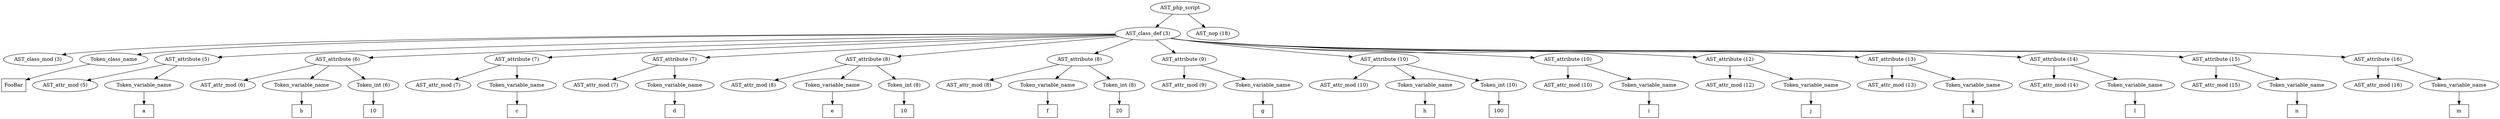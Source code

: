 /*
 * AST in dot format generated by phc -- the PHP compiler
 */

digraph AST {
node_0 [label="AST_php_script"];
node_1 [label="AST_class_def (3)"];
node_2 [label="AST_class_mod (3)"];
node_3 [label="Token_class_name"];
node_4 [label="FooBar", shape=box]
node_3 -> node_4;
node_5 [label="AST_attribute (5)"];
node_6 [label="AST_attr_mod (5)"];
node_7 [label="Token_variable_name"];
node_8 [label="a", shape=box]
node_7 -> node_8;
node_5 -> node_7;
node_5 -> node_6;
node_9 [label="AST_attribute (6)"];
node_10 [label="AST_attr_mod (6)"];
node_11 [label="Token_variable_name"];
node_12 [label="b", shape=box]
node_11 -> node_12;
node_13 [label="Token_int (6)"];
node_14 [label="10", shape=box]
node_13 -> node_14;
node_9 -> node_13;
node_9 -> node_11;
node_9 -> node_10;
node_15 [label="AST_attribute (7)"];
node_16 [label="AST_attr_mod (7)"];
node_17 [label="Token_variable_name"];
node_18 [label="c", shape=box]
node_17 -> node_18;
node_15 -> node_17;
node_15 -> node_16;
node_19 [label="AST_attribute (7)"];
node_20 [label="AST_attr_mod (7)"];
node_21 [label="Token_variable_name"];
node_22 [label="d", shape=box]
node_21 -> node_22;
node_19 -> node_21;
node_19 -> node_20;
node_23 [label="AST_attribute (8)"];
node_24 [label="AST_attr_mod (8)"];
node_25 [label="Token_variable_name"];
node_26 [label="e", shape=box]
node_25 -> node_26;
node_27 [label="Token_int (8)"];
node_28 [label="10", shape=box]
node_27 -> node_28;
node_23 -> node_27;
node_23 -> node_25;
node_23 -> node_24;
node_29 [label="AST_attribute (8)"];
node_30 [label="AST_attr_mod (8)"];
node_31 [label="Token_variable_name"];
node_32 [label="f", shape=box]
node_31 -> node_32;
node_33 [label="Token_int (8)"];
node_34 [label="20", shape=box]
node_33 -> node_34;
node_29 -> node_33;
node_29 -> node_31;
node_29 -> node_30;
node_35 [label="AST_attribute (9)"];
node_36 [label="AST_attr_mod (9)"];
node_37 [label="Token_variable_name"];
node_38 [label="g", shape=box]
node_37 -> node_38;
node_35 -> node_37;
node_35 -> node_36;
node_39 [label="AST_attribute (10)"];
node_40 [label="AST_attr_mod (10)"];
node_41 [label="Token_variable_name"];
node_42 [label="h", shape=box]
node_41 -> node_42;
node_43 [label="Token_int (10)"];
node_44 [label="100", shape=box]
node_43 -> node_44;
node_39 -> node_43;
node_39 -> node_41;
node_39 -> node_40;
node_45 [label="AST_attribute (10)"];
node_46 [label="AST_attr_mod (10)"];
node_47 [label="Token_variable_name"];
node_48 [label="i", shape=box]
node_47 -> node_48;
node_45 -> node_47;
node_45 -> node_46;
node_49 [label="AST_attribute (12)"];
node_50 [label="AST_attr_mod (12)"];
node_51 [label="Token_variable_name"];
node_52 [label="j", shape=box]
node_51 -> node_52;
node_49 -> node_51;
node_49 -> node_50;
node_53 [label="AST_attribute (13)"];
node_54 [label="AST_attr_mod (13)"];
node_55 [label="Token_variable_name"];
node_56 [label="k", shape=box]
node_55 -> node_56;
node_53 -> node_55;
node_53 -> node_54;
node_57 [label="AST_attribute (14)"];
node_58 [label="AST_attr_mod (14)"];
node_59 [label="Token_variable_name"];
node_60 [label="l", shape=box]
node_59 -> node_60;
node_57 -> node_59;
node_57 -> node_58;
node_61 [label="AST_attribute (15)"];
node_62 [label="AST_attr_mod (15)"];
node_63 [label="Token_variable_name"];
node_64 [label="n", shape=box]
node_63 -> node_64;
node_61 -> node_63;
node_61 -> node_62;
node_65 [label="AST_attribute (16)"];
node_66 [label="AST_attr_mod (16)"];
node_67 [label="Token_variable_name"];
node_68 [label="m", shape=box]
node_67 -> node_68;
node_65 -> node_67;
node_65 -> node_66;
node_1 -> node_65;
node_1 -> node_61;
node_1 -> node_57;
node_1 -> node_53;
node_1 -> node_49;
node_1 -> node_45;
node_1 -> node_39;
node_1 -> node_35;
node_1 -> node_29;
node_1 -> node_23;
node_1 -> node_19;
node_1 -> node_15;
node_1 -> node_9;
node_1 -> node_5;
node_1 -> node_3;
node_1 -> node_2;
node_69 [label="AST_nop (18)"];
node_0 -> node_69;
node_0 -> node_1;
}
